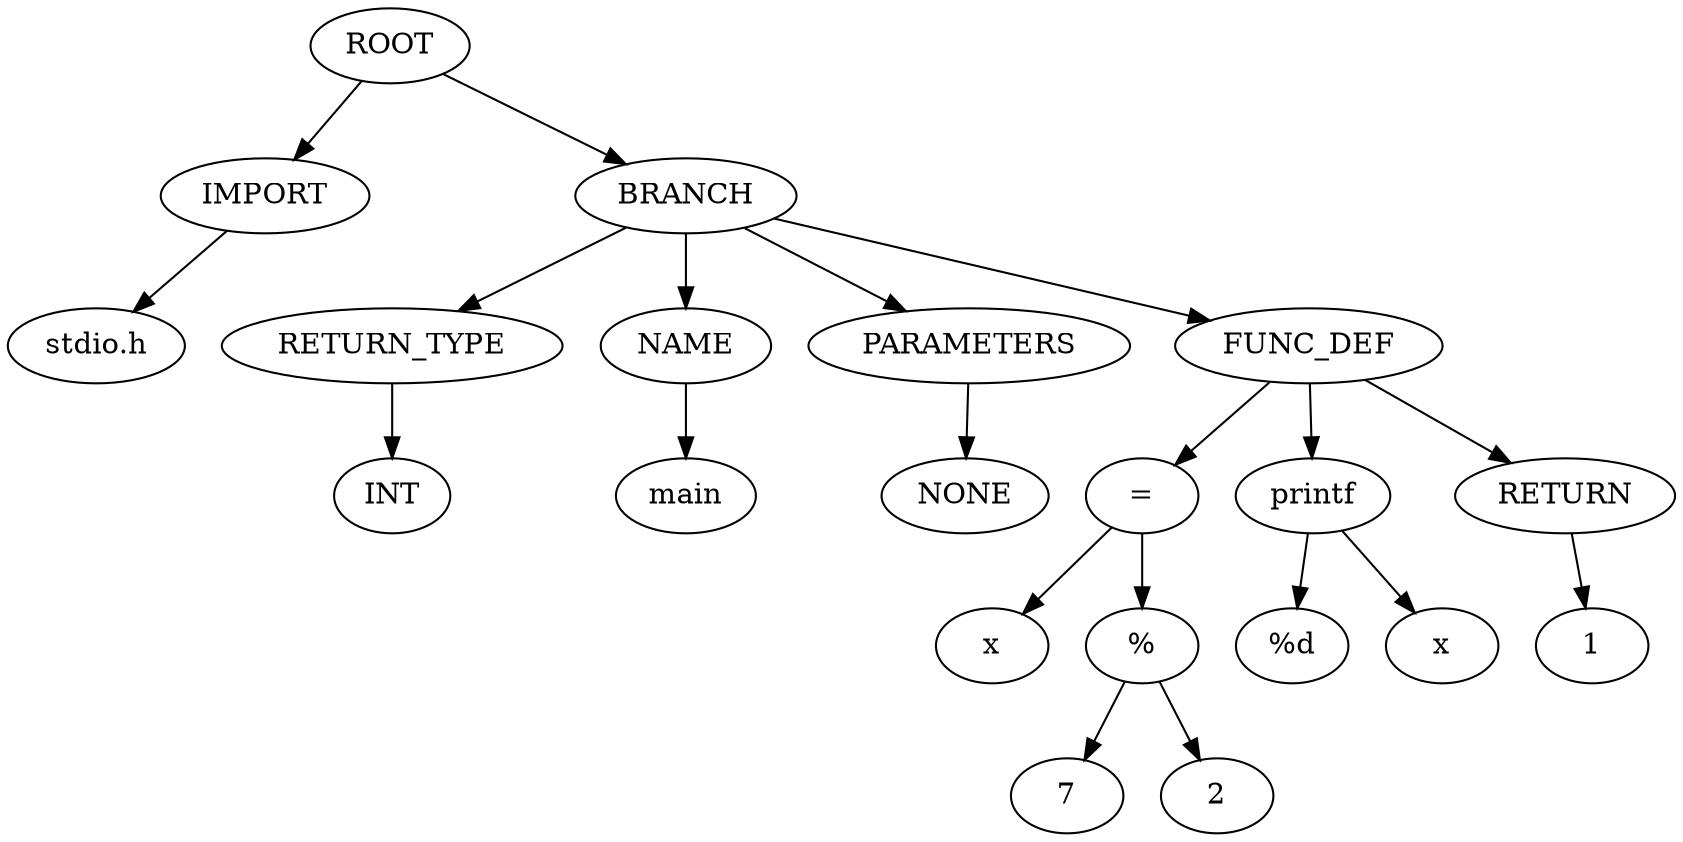 strict digraph G{
l11[label = "IMPORT"]
l111[label = "BRANCH"]
"ROOT"->"l11"
l11131[label = "stdio.h"]
"l11"->l11131
"ROOT"->"l111"
l111331[label = "RETURN_TYPE"]
l1113311[label = "NAME"]
l11133111[label = "PARAMETERS"]
l111331111[label = "FUNC_DEF"]
"l111"->"l111331"
l11133111131[label = "INT"]
"l111331"->l11133111131
"l111"->"l1113311"
l111331111331[label = "main"]
"l1113311"->l111331111331
"l111"->"l11133111"
l1113311113331[label = "NONE"]
"l11133111"->l1113311113331
"l111"->"l111331111"
l11133111133331[label = "="]
l111331111333311[label = "printf"]
l1113311113333111[label = "RETURN"]
"l111331111"->"l11133111133331"
l111331111333311131[label = "x"]
l1113311113333111311[label = "%"]
"l11133111133331"->l111331111333311131
"l11133111133331"->"l1113311113333111311"
l1113311113333111311331[label = "7"]
l11133111133331113113311[label = "2"]
"l1113311113333111311"->l1113311113333111311331
"l1113311113333111311"->l11133111133331113113311
"l111331111"->"l111331111333311"
l1113311113333111331[label = "%d\n"]
l11133111133331113311[label = "x"]
"l111331111333311"->l1113311113333111331
"l111331111333311"->l11133111133331113311
"l111331111"->"l1113311113333111"
l11133111133331113331[label = "1"]
"l1113311113333111"->l11133111133331113331
}
